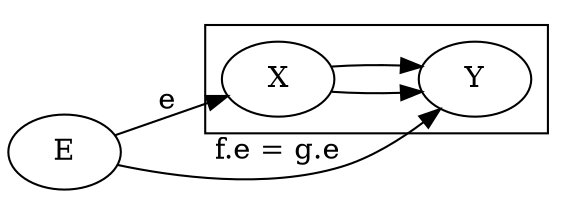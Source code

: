 digraph {
  E;
  subgraph cluster_p {
    X -> Y; X -> Y;
  }
  E -> X [label="e"];
  E -> Y [label="f.e = g.e"];
  rankdir="LR";
}
